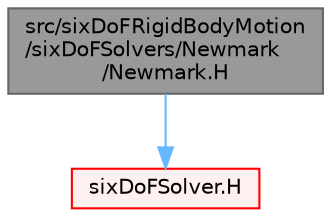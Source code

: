 digraph "src/sixDoFRigidBodyMotion/sixDoFSolvers/Newmark/Newmark.H"
{
 // LATEX_PDF_SIZE
  bgcolor="transparent";
  edge [fontname=Helvetica,fontsize=10,labelfontname=Helvetica,labelfontsize=10];
  node [fontname=Helvetica,fontsize=10,shape=box,height=0.2,width=0.4];
  Node1 [id="Node000001",label="src/sixDoFRigidBodyMotion\l/sixDoFSolvers/Newmark\l/Newmark.H",height=0.2,width=0.4,color="gray40", fillcolor="grey60", style="filled", fontcolor="black",tooltip=" "];
  Node1 -> Node2 [id="edge1_Node000001_Node000002",color="steelblue1",style="solid",tooltip=" "];
  Node2 [id="Node000002",label="sixDoFSolver.H",height=0.2,width=0.4,color="red", fillcolor="#FFF0F0", style="filled",URL="$sixDoFSolver_8H.html",tooltip=" "];
}
